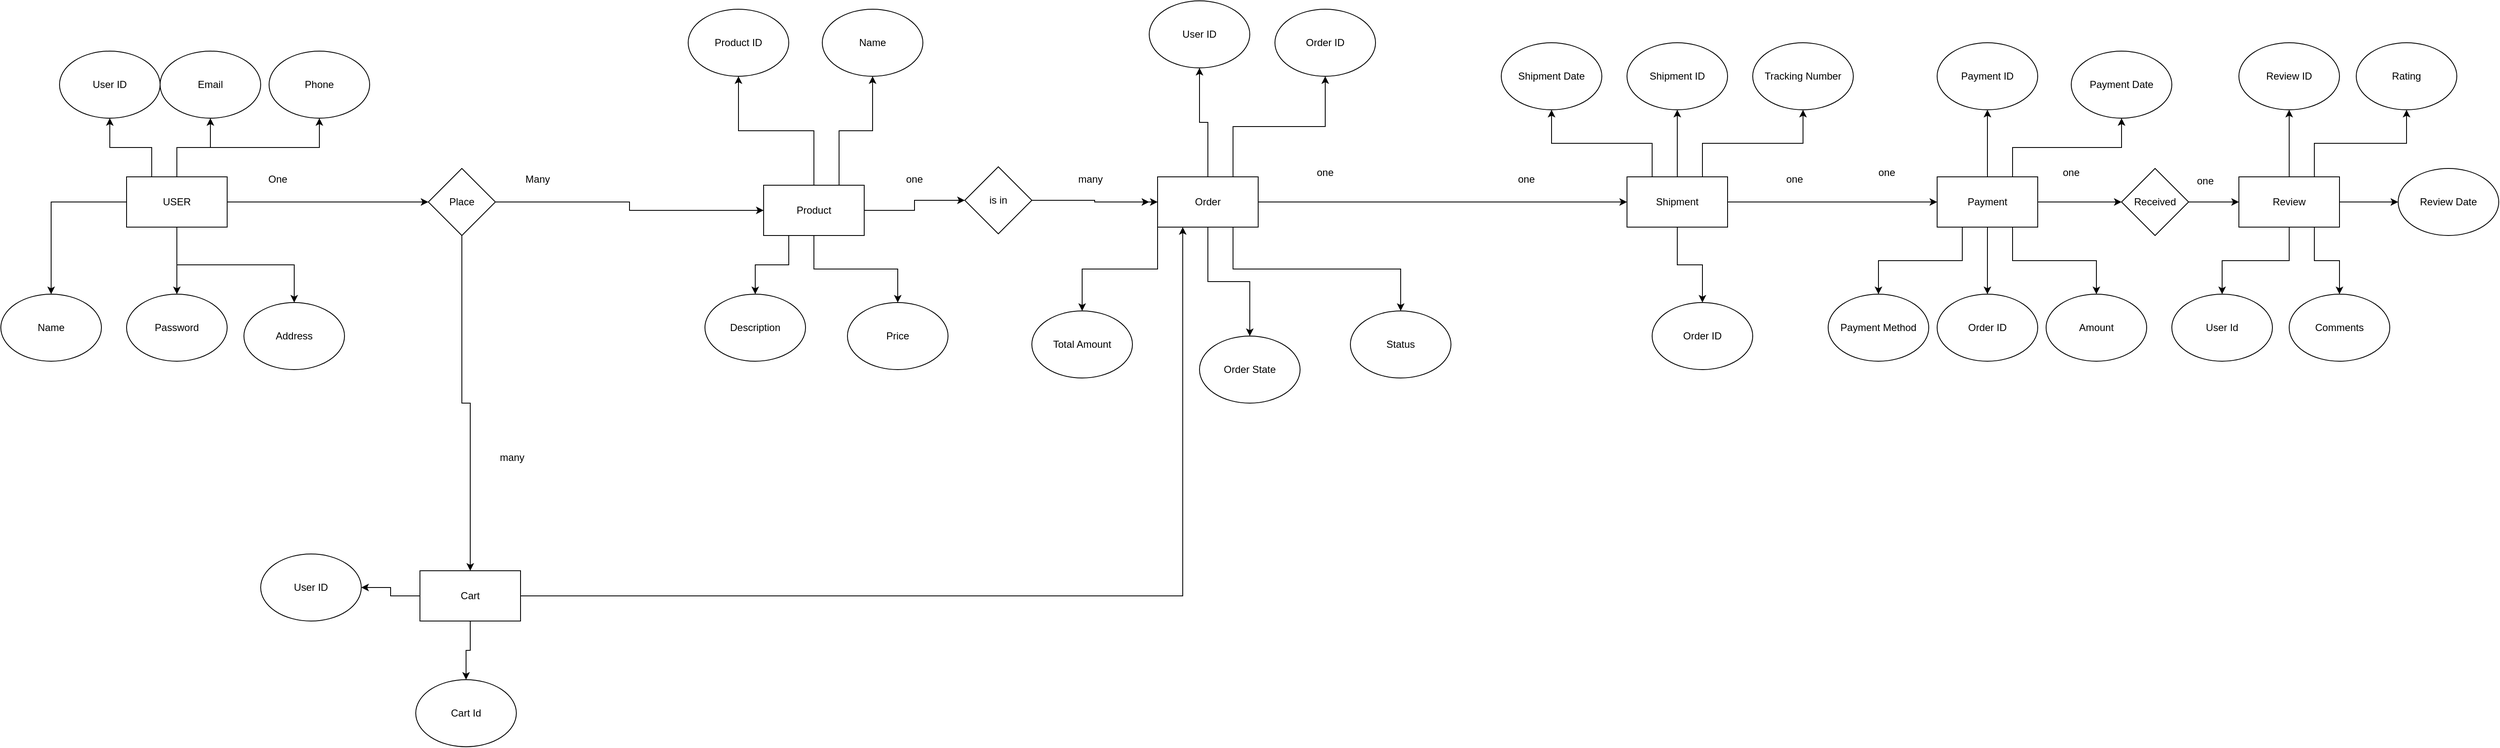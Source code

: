<mxfile version="24.7.1" type="device">
  <diagram name="Page-1" id="Fays0NUYfdHtBnKtTc0u">
    <mxGraphModel dx="1909" dy="1084" grid="1" gridSize="10" guides="1" tooltips="1" connect="1" arrows="1" fold="1" page="1" pageScale="1" pageWidth="850" pageHeight="1100" math="0" shadow="0">
      <root>
        <mxCell id="0" />
        <mxCell id="1" parent="0" />
        <mxCell id="Bz-F8egK2ZSXvE-r41mT-5" value="" style="edgeStyle=orthogonalEdgeStyle;rounded=0;orthogonalLoop=1;jettySize=auto;html=1;" edge="1" parent="1" source="Bz-F8egK2ZSXvE-r41mT-3" target="Bz-F8egK2ZSXvE-r41mT-4">
          <mxGeometry relative="1" as="geometry" />
        </mxCell>
        <mxCell id="Bz-F8egK2ZSXvE-r41mT-15" value="" style="edgeStyle=orthogonalEdgeStyle;rounded=0;orthogonalLoop=1;jettySize=auto;html=1;" edge="1" parent="1" source="Bz-F8egK2ZSXvE-r41mT-3" target="Bz-F8egK2ZSXvE-r41mT-14">
          <mxGeometry relative="1" as="geometry" />
        </mxCell>
        <mxCell id="Bz-F8egK2ZSXvE-r41mT-20" style="edgeStyle=orthogonalEdgeStyle;rounded=0;orthogonalLoop=1;jettySize=auto;html=1;exitX=0.5;exitY=1;exitDx=0;exitDy=0;entryX=0.5;entryY=0;entryDx=0;entryDy=0;" edge="1" parent="1" source="Bz-F8egK2ZSXvE-r41mT-3" target="Bz-F8egK2ZSXvE-r41mT-16">
          <mxGeometry relative="1" as="geometry" />
        </mxCell>
        <mxCell id="Bz-F8egK2ZSXvE-r41mT-27" style="edgeStyle=orthogonalEdgeStyle;rounded=0;orthogonalLoop=1;jettySize=auto;html=1;exitX=0.25;exitY=0;exitDx=0;exitDy=0;entryX=0.5;entryY=1;entryDx=0;entryDy=0;" edge="1" parent="1" source="Bz-F8egK2ZSXvE-r41mT-3" target="Bz-F8egK2ZSXvE-r41mT-11">
          <mxGeometry relative="1" as="geometry" />
        </mxCell>
        <mxCell id="Bz-F8egK2ZSXvE-r41mT-29" style="edgeStyle=orthogonalEdgeStyle;rounded=0;orthogonalLoop=1;jettySize=auto;html=1;exitX=0.5;exitY=1;exitDx=0;exitDy=0;entryX=0.5;entryY=0;entryDx=0;entryDy=0;" edge="1" parent="1" source="Bz-F8egK2ZSXvE-r41mT-3" target="Bz-F8egK2ZSXvE-r41mT-21">
          <mxGeometry relative="1" as="geometry" />
        </mxCell>
        <mxCell id="Bz-F8egK2ZSXvE-r41mT-30" style="edgeStyle=orthogonalEdgeStyle;rounded=0;orthogonalLoop=1;jettySize=auto;html=1;exitX=0.5;exitY=0;exitDx=0;exitDy=0;entryX=0.5;entryY=1;entryDx=0;entryDy=0;" edge="1" parent="1" source="Bz-F8egK2ZSXvE-r41mT-3" target="Bz-F8egK2ZSXvE-r41mT-23">
          <mxGeometry relative="1" as="geometry" />
        </mxCell>
        <mxCell id="Bz-F8egK2ZSXvE-r41mT-31" style="edgeStyle=orthogonalEdgeStyle;rounded=0;orthogonalLoop=1;jettySize=auto;html=1;exitX=0.5;exitY=0;exitDx=0;exitDy=0;entryX=0.5;entryY=1;entryDx=0;entryDy=0;" edge="1" parent="1" source="Bz-F8egK2ZSXvE-r41mT-3" target="Bz-F8egK2ZSXvE-r41mT-17">
          <mxGeometry relative="1" as="geometry" />
        </mxCell>
        <mxCell id="Bz-F8egK2ZSXvE-r41mT-3" value="USER" style="rounded=0;whiteSpace=wrap;html=1;" vertex="1" parent="1">
          <mxGeometry x="180" y="290" width="120" height="60" as="geometry" />
        </mxCell>
        <mxCell id="Bz-F8egK2ZSXvE-r41mT-7" value="" style="edgeStyle=orthogonalEdgeStyle;rounded=0;orthogonalLoop=1;jettySize=auto;html=1;" edge="1" parent="1" source="Bz-F8egK2ZSXvE-r41mT-102" target="Bz-F8egK2ZSXvE-r41mT-6">
          <mxGeometry relative="1" as="geometry" />
        </mxCell>
        <mxCell id="Bz-F8egK2ZSXvE-r41mT-43" value="" style="edgeStyle=orthogonalEdgeStyle;rounded=0;orthogonalLoop=1;jettySize=auto;html=1;" edge="1" parent="1" source="Bz-F8egK2ZSXvE-r41mT-4" target="Bz-F8egK2ZSXvE-r41mT-42">
          <mxGeometry relative="1" as="geometry" />
        </mxCell>
        <mxCell id="Bz-F8egK2ZSXvE-r41mT-107" style="edgeStyle=orthogonalEdgeStyle;rounded=0;orthogonalLoop=1;jettySize=auto;html=1;exitX=1;exitY=0.5;exitDx=0;exitDy=0;" edge="1" parent="1" source="Bz-F8egK2ZSXvE-r41mT-4" target="Bz-F8egK2ZSXvE-r41mT-48">
          <mxGeometry relative="1" as="geometry" />
        </mxCell>
        <mxCell id="Bz-F8egK2ZSXvE-r41mT-4" value="Place" style="rhombus;whiteSpace=wrap;html=1;rounded=0;" vertex="1" parent="1">
          <mxGeometry x="540" y="280" width="80" height="80" as="geometry" />
        </mxCell>
        <mxCell id="Bz-F8egK2ZSXvE-r41mT-34" style="edgeStyle=orthogonalEdgeStyle;rounded=0;orthogonalLoop=1;jettySize=auto;html=1;exitX=0.5;exitY=0;exitDx=0;exitDy=0;" edge="1" parent="1" source="Bz-F8egK2ZSXvE-r41mT-6" target="Bz-F8egK2ZSXvE-r41mT-32">
          <mxGeometry relative="1" as="geometry" />
        </mxCell>
        <mxCell id="Bz-F8egK2ZSXvE-r41mT-35" style="edgeStyle=orthogonalEdgeStyle;rounded=0;orthogonalLoop=1;jettySize=auto;html=1;exitX=0.75;exitY=0;exitDx=0;exitDy=0;" edge="1" parent="1" source="Bz-F8egK2ZSXvE-r41mT-6" target="Bz-F8egK2ZSXvE-r41mT-33">
          <mxGeometry relative="1" as="geometry" />
        </mxCell>
        <mxCell id="Bz-F8egK2ZSXvE-r41mT-37" style="edgeStyle=orthogonalEdgeStyle;rounded=0;orthogonalLoop=1;jettySize=auto;html=1;exitX=0.5;exitY=1;exitDx=0;exitDy=0;" edge="1" parent="1" source="Bz-F8egK2ZSXvE-r41mT-6" target="Bz-F8egK2ZSXvE-r41mT-36">
          <mxGeometry relative="1" as="geometry" />
        </mxCell>
        <mxCell id="Bz-F8egK2ZSXvE-r41mT-39" style="edgeStyle=orthogonalEdgeStyle;rounded=0;orthogonalLoop=1;jettySize=auto;html=1;exitX=0.75;exitY=1;exitDx=0;exitDy=0;entryX=0.5;entryY=0;entryDx=0;entryDy=0;" edge="1" parent="1" source="Bz-F8egK2ZSXvE-r41mT-6" target="Bz-F8egK2ZSXvE-r41mT-38">
          <mxGeometry relative="1" as="geometry" />
        </mxCell>
        <mxCell id="Bz-F8egK2ZSXvE-r41mT-47" value="" style="edgeStyle=orthogonalEdgeStyle;rounded=0;orthogonalLoop=1;jettySize=auto;html=1;" edge="1" parent="1" source="Bz-F8egK2ZSXvE-r41mT-6">
          <mxGeometry relative="1" as="geometry">
            <mxPoint x="1400" y="320" as="targetPoint" />
          </mxGeometry>
        </mxCell>
        <mxCell id="Bz-F8egK2ZSXvE-r41mT-57" value="" style="edgeStyle=orthogonalEdgeStyle;rounded=0;orthogonalLoop=1;jettySize=auto;html=1;" edge="1" parent="1" source="Bz-F8egK2ZSXvE-r41mT-6" target="Bz-F8egK2ZSXvE-r41mT-56">
          <mxGeometry relative="1" as="geometry" />
        </mxCell>
        <mxCell id="Bz-F8egK2ZSXvE-r41mT-101" style="edgeStyle=orthogonalEdgeStyle;rounded=0;orthogonalLoop=1;jettySize=auto;html=1;exitX=0;exitY=1;exitDx=0;exitDy=0;entryX=0.5;entryY=0;entryDx=0;entryDy=0;" edge="1" parent="1" source="Bz-F8egK2ZSXvE-r41mT-6" target="Bz-F8egK2ZSXvE-r41mT-40">
          <mxGeometry relative="1" as="geometry" />
        </mxCell>
        <mxCell id="Bz-F8egK2ZSXvE-r41mT-6" value="Order" style="whiteSpace=wrap;html=1;rounded=0;" vertex="1" parent="1">
          <mxGeometry x="1410" y="290" width="120" height="60" as="geometry" />
        </mxCell>
        <mxCell id="Bz-F8egK2ZSXvE-r41mT-11" value="User ID" style="ellipse;whiteSpace=wrap;html=1;" vertex="1" parent="1">
          <mxGeometry x="100" y="140" width="120" height="80" as="geometry" />
        </mxCell>
        <mxCell id="Bz-F8egK2ZSXvE-r41mT-14" value="Name" style="ellipse;whiteSpace=wrap;html=1;" vertex="1" parent="1">
          <mxGeometry x="30" y="430" width="120" height="80" as="geometry" />
        </mxCell>
        <mxCell id="Bz-F8egK2ZSXvE-r41mT-16" value="Password" style="ellipse;whiteSpace=wrap;html=1;" vertex="1" parent="1">
          <mxGeometry x="180" y="430" width="120" height="80" as="geometry" />
        </mxCell>
        <mxCell id="Bz-F8egK2ZSXvE-r41mT-17" value="Email" style="ellipse;whiteSpace=wrap;html=1;" vertex="1" parent="1">
          <mxGeometry x="220" y="140" width="120" height="80" as="geometry" />
        </mxCell>
        <mxCell id="Bz-F8egK2ZSXvE-r41mT-21" value="Address        " style="ellipse;whiteSpace=wrap;html=1;" vertex="1" parent="1">
          <mxGeometry x="320" y="440" width="120" height="80" as="geometry" />
        </mxCell>
        <mxCell id="Bz-F8egK2ZSXvE-r41mT-23" value="Phone " style="ellipse;whiteSpace=wrap;html=1;" vertex="1" parent="1">
          <mxGeometry x="350" y="140" width="120" height="80" as="geometry" />
        </mxCell>
        <mxCell id="Bz-F8egK2ZSXvE-r41mT-32" value="User ID" style="ellipse;whiteSpace=wrap;html=1;" vertex="1" parent="1">
          <mxGeometry x="1400" y="80" width="120" height="80" as="geometry" />
        </mxCell>
        <mxCell id="Bz-F8egK2ZSXvE-r41mT-33" value="Order ID" style="ellipse;whiteSpace=wrap;html=1;" vertex="1" parent="1">
          <mxGeometry x="1550" y="90" width="120" height="80" as="geometry" />
        </mxCell>
        <mxCell id="Bz-F8egK2ZSXvE-r41mT-36" value="Order State" style="ellipse;whiteSpace=wrap;html=1;" vertex="1" parent="1">
          <mxGeometry x="1460" y="480" width="120" height="80" as="geometry" />
        </mxCell>
        <mxCell id="Bz-F8egK2ZSXvE-r41mT-38" value="Status" style="ellipse;whiteSpace=wrap;html=1;" vertex="1" parent="1">
          <mxGeometry x="1640" y="450" width="120" height="80" as="geometry" />
        </mxCell>
        <mxCell id="Bz-F8egK2ZSXvE-r41mT-40" value="Total Amount" style="ellipse;whiteSpace=wrap;html=1;" vertex="1" parent="1">
          <mxGeometry x="1260" y="450" width="120" height="80" as="geometry" />
        </mxCell>
        <mxCell id="Bz-F8egK2ZSXvE-r41mT-97" style="edgeStyle=orthogonalEdgeStyle;rounded=0;orthogonalLoop=1;jettySize=auto;html=1;exitX=0.5;exitY=1;exitDx=0;exitDy=0;" edge="1" parent="1" source="Bz-F8egK2ZSXvE-r41mT-42" target="Bz-F8egK2ZSXvE-r41mT-96">
          <mxGeometry relative="1" as="geometry" />
        </mxCell>
        <mxCell id="Bz-F8egK2ZSXvE-r41mT-99" style="edgeStyle=orthogonalEdgeStyle;rounded=0;orthogonalLoop=1;jettySize=auto;html=1;exitX=0;exitY=0.5;exitDx=0;exitDy=0;entryX=1;entryY=0.5;entryDx=0;entryDy=0;" edge="1" parent="1" source="Bz-F8egK2ZSXvE-r41mT-42" target="Bz-F8egK2ZSXvE-r41mT-98">
          <mxGeometry relative="1" as="geometry" />
        </mxCell>
        <mxCell id="Bz-F8egK2ZSXvE-r41mT-100" style="edgeStyle=orthogonalEdgeStyle;rounded=0;orthogonalLoop=1;jettySize=auto;html=1;exitX=1;exitY=0.5;exitDx=0;exitDy=0;entryX=0.25;entryY=1;entryDx=0;entryDy=0;" edge="1" parent="1" source="Bz-F8egK2ZSXvE-r41mT-42" target="Bz-F8egK2ZSXvE-r41mT-6">
          <mxGeometry relative="1" as="geometry" />
        </mxCell>
        <mxCell id="Bz-F8egK2ZSXvE-r41mT-42" value="Cart" style="whiteSpace=wrap;html=1;rounded=0;" vertex="1" parent="1">
          <mxGeometry x="530" y="760" width="120" height="60" as="geometry" />
        </mxCell>
        <mxCell id="Bz-F8egK2ZSXvE-r41mT-44" value="One" style="text;html=1;align=center;verticalAlign=middle;resizable=0;points=[];autosize=1;strokeColor=none;fillColor=none;" vertex="1" parent="1">
          <mxGeometry x="335" y="278" width="50" height="30" as="geometry" />
        </mxCell>
        <mxCell id="Bz-F8egK2ZSXvE-r41mT-45" value="Many" style="text;html=1;align=center;verticalAlign=middle;resizable=0;points=[];autosize=1;strokeColor=none;fillColor=none;" vertex="1" parent="1">
          <mxGeometry x="645" y="278" width="50" height="30" as="geometry" />
        </mxCell>
        <mxCell id="Bz-F8egK2ZSXvE-r41mT-50" style="edgeStyle=orthogonalEdgeStyle;rounded=0;orthogonalLoop=1;jettySize=auto;html=1;exitX=0.5;exitY=0;exitDx=0;exitDy=0;entryX=0.5;entryY=1;entryDx=0;entryDy=0;" edge="1" parent="1" source="Bz-F8egK2ZSXvE-r41mT-48" target="Bz-F8egK2ZSXvE-r41mT-49">
          <mxGeometry relative="1" as="geometry" />
        </mxCell>
        <mxCell id="Bz-F8egK2ZSXvE-r41mT-53" style="edgeStyle=orthogonalEdgeStyle;rounded=0;orthogonalLoop=1;jettySize=auto;html=1;exitX=0.25;exitY=1;exitDx=0;exitDy=0;entryX=0.5;entryY=0;entryDx=0;entryDy=0;" edge="1" parent="1" source="Bz-F8egK2ZSXvE-r41mT-48" target="Bz-F8egK2ZSXvE-r41mT-52">
          <mxGeometry relative="1" as="geometry" />
        </mxCell>
        <mxCell id="Bz-F8egK2ZSXvE-r41mT-55" style="edgeStyle=orthogonalEdgeStyle;rounded=0;orthogonalLoop=1;jettySize=auto;html=1;exitX=0.5;exitY=1;exitDx=0;exitDy=0;entryX=0.5;entryY=0;entryDx=0;entryDy=0;" edge="1" parent="1" source="Bz-F8egK2ZSXvE-r41mT-48" target="Bz-F8egK2ZSXvE-r41mT-54">
          <mxGeometry relative="1" as="geometry" />
        </mxCell>
        <mxCell id="Bz-F8egK2ZSXvE-r41mT-58" style="edgeStyle=orthogonalEdgeStyle;rounded=0;orthogonalLoop=1;jettySize=auto;html=1;exitX=0.75;exitY=0;exitDx=0;exitDy=0;entryX=0.5;entryY=1;entryDx=0;entryDy=0;" edge="1" parent="1" source="Bz-F8egK2ZSXvE-r41mT-48" target="Bz-F8egK2ZSXvE-r41mT-51">
          <mxGeometry relative="1" as="geometry" />
        </mxCell>
        <mxCell id="Bz-F8egK2ZSXvE-r41mT-108" style="edgeStyle=orthogonalEdgeStyle;rounded=0;orthogonalLoop=1;jettySize=auto;html=1;exitX=1;exitY=0.5;exitDx=0;exitDy=0;entryX=0;entryY=0.5;entryDx=0;entryDy=0;" edge="1" parent="1" source="Bz-F8egK2ZSXvE-r41mT-48" target="Bz-F8egK2ZSXvE-r41mT-102">
          <mxGeometry relative="1" as="geometry" />
        </mxCell>
        <mxCell id="Bz-F8egK2ZSXvE-r41mT-48" value="Product" style="rounded=0;whiteSpace=wrap;html=1;" vertex="1" parent="1">
          <mxGeometry x="940" y="300" width="120" height="60" as="geometry" />
        </mxCell>
        <mxCell id="Bz-F8egK2ZSXvE-r41mT-49" value="Product ID" style="ellipse;whiteSpace=wrap;html=1;" vertex="1" parent="1">
          <mxGeometry x="850" y="90" width="120" height="80" as="geometry" />
        </mxCell>
        <mxCell id="Bz-F8egK2ZSXvE-r41mT-51" value="Name" style="ellipse;whiteSpace=wrap;html=1;" vertex="1" parent="1">
          <mxGeometry x="1010" y="90" width="120" height="80" as="geometry" />
        </mxCell>
        <mxCell id="Bz-F8egK2ZSXvE-r41mT-52" value="Description " style="ellipse;whiteSpace=wrap;html=1;" vertex="1" parent="1">
          <mxGeometry x="870" y="430" width="120" height="80" as="geometry" />
        </mxCell>
        <mxCell id="Bz-F8egK2ZSXvE-r41mT-54" value="Price" style="ellipse;whiteSpace=wrap;html=1;" vertex="1" parent="1">
          <mxGeometry x="1040" y="440" width="120" height="80" as="geometry" />
        </mxCell>
        <mxCell id="Bz-F8egK2ZSXvE-r41mT-60" value="" style="edgeStyle=orthogonalEdgeStyle;rounded=0;orthogonalLoop=1;jettySize=auto;html=1;" edge="1" parent="1" source="Bz-F8egK2ZSXvE-r41mT-56">
          <mxGeometry relative="1" as="geometry">
            <mxPoint x="2030" y="210" as="targetPoint" />
          </mxGeometry>
        </mxCell>
        <mxCell id="Bz-F8egK2ZSXvE-r41mT-63" style="edgeStyle=orthogonalEdgeStyle;rounded=0;orthogonalLoop=1;jettySize=auto;html=1;exitX=0.5;exitY=1;exitDx=0;exitDy=0;" edge="1" parent="1" source="Bz-F8egK2ZSXvE-r41mT-56" target="Bz-F8egK2ZSXvE-r41mT-62">
          <mxGeometry relative="1" as="geometry" />
        </mxCell>
        <mxCell id="Bz-F8egK2ZSXvE-r41mT-65" style="edgeStyle=orthogonalEdgeStyle;rounded=0;orthogonalLoop=1;jettySize=auto;html=1;exitX=0.25;exitY=0;exitDx=0;exitDy=0;entryX=0.5;entryY=1;entryDx=0;entryDy=0;" edge="1" parent="1" source="Bz-F8egK2ZSXvE-r41mT-56" target="Bz-F8egK2ZSXvE-r41mT-64">
          <mxGeometry relative="1" as="geometry" />
        </mxCell>
        <mxCell id="Bz-F8egK2ZSXvE-r41mT-67" style="edgeStyle=orthogonalEdgeStyle;rounded=0;orthogonalLoop=1;jettySize=auto;html=1;exitX=0.75;exitY=0;exitDx=0;exitDy=0;" edge="1" parent="1" source="Bz-F8egK2ZSXvE-r41mT-56" target="Bz-F8egK2ZSXvE-r41mT-66">
          <mxGeometry relative="1" as="geometry" />
        </mxCell>
        <mxCell id="Bz-F8egK2ZSXvE-r41mT-69" value="" style="edgeStyle=orthogonalEdgeStyle;rounded=0;orthogonalLoop=1;jettySize=auto;html=1;" edge="1" parent="1" source="Bz-F8egK2ZSXvE-r41mT-56" target="Bz-F8egK2ZSXvE-r41mT-68">
          <mxGeometry relative="1" as="geometry" />
        </mxCell>
        <mxCell id="Bz-F8egK2ZSXvE-r41mT-56" value="Shipment" style="whiteSpace=wrap;html=1;rounded=0;" vertex="1" parent="1">
          <mxGeometry x="1970" y="290" width="120" height="60" as="geometry" />
        </mxCell>
        <mxCell id="Bz-F8egK2ZSXvE-r41mT-61" value="Shipment ID" style="ellipse;whiteSpace=wrap;html=1;" vertex="1" parent="1">
          <mxGeometry x="1970" y="130" width="120" height="80" as="geometry" />
        </mxCell>
        <mxCell id="Bz-F8egK2ZSXvE-r41mT-62" value="Order ID" style="ellipse;whiteSpace=wrap;html=1;" vertex="1" parent="1">
          <mxGeometry x="2000" y="440" width="120" height="80" as="geometry" />
        </mxCell>
        <mxCell id="Bz-F8egK2ZSXvE-r41mT-64" value="Shipment Date" style="ellipse;whiteSpace=wrap;html=1;" vertex="1" parent="1">
          <mxGeometry x="1820" y="130" width="120" height="80" as="geometry" />
        </mxCell>
        <mxCell id="Bz-F8egK2ZSXvE-r41mT-66" value="Tracking Number" style="ellipse;whiteSpace=wrap;html=1;" vertex="1" parent="1">
          <mxGeometry x="2120" y="130" width="120" height="80" as="geometry" />
        </mxCell>
        <mxCell id="Bz-F8egK2ZSXvE-r41mT-71" style="edgeStyle=orthogonalEdgeStyle;rounded=0;orthogonalLoop=1;jettySize=auto;html=1;exitX=0.5;exitY=0;exitDx=0;exitDy=0;entryX=0.5;entryY=1;entryDx=0;entryDy=0;" edge="1" parent="1" source="Bz-F8egK2ZSXvE-r41mT-68" target="Bz-F8egK2ZSXvE-r41mT-70">
          <mxGeometry relative="1" as="geometry" />
        </mxCell>
        <mxCell id="Bz-F8egK2ZSXvE-r41mT-73" style="edgeStyle=orthogonalEdgeStyle;rounded=0;orthogonalLoop=1;jettySize=auto;html=1;exitX=0.5;exitY=1;exitDx=0;exitDy=0;entryX=0.5;entryY=0;entryDx=0;entryDy=0;" edge="1" parent="1" source="Bz-F8egK2ZSXvE-r41mT-68" target="Bz-F8egK2ZSXvE-r41mT-72">
          <mxGeometry relative="1" as="geometry" />
        </mxCell>
        <mxCell id="Bz-F8egK2ZSXvE-r41mT-75" style="edgeStyle=orthogonalEdgeStyle;rounded=0;orthogonalLoop=1;jettySize=auto;html=1;exitX=0.75;exitY=0;exitDx=0;exitDy=0;" edge="1" parent="1" source="Bz-F8egK2ZSXvE-r41mT-68" target="Bz-F8egK2ZSXvE-r41mT-74">
          <mxGeometry relative="1" as="geometry" />
        </mxCell>
        <mxCell id="Bz-F8egK2ZSXvE-r41mT-77" style="edgeStyle=orthogonalEdgeStyle;rounded=0;orthogonalLoop=1;jettySize=auto;html=1;exitX=0.75;exitY=1;exitDx=0;exitDy=0;entryX=0.5;entryY=0;entryDx=0;entryDy=0;" edge="1" parent="1" source="Bz-F8egK2ZSXvE-r41mT-68" target="Bz-F8egK2ZSXvE-r41mT-76">
          <mxGeometry relative="1" as="geometry" />
        </mxCell>
        <mxCell id="Bz-F8egK2ZSXvE-r41mT-79" style="edgeStyle=orthogonalEdgeStyle;rounded=0;orthogonalLoop=1;jettySize=auto;html=1;exitX=0.25;exitY=1;exitDx=0;exitDy=0;" edge="1" parent="1" source="Bz-F8egK2ZSXvE-r41mT-68" target="Bz-F8egK2ZSXvE-r41mT-78">
          <mxGeometry relative="1" as="geometry" />
        </mxCell>
        <mxCell id="Bz-F8egK2ZSXvE-r41mT-81" value="" style="edgeStyle=orthogonalEdgeStyle;rounded=0;orthogonalLoop=1;jettySize=auto;html=1;" edge="1" parent="1" source="Bz-F8egK2ZSXvE-r41mT-68" target="Bz-F8egK2ZSXvE-r41mT-80">
          <mxGeometry relative="1" as="geometry" />
        </mxCell>
        <mxCell id="Bz-F8egK2ZSXvE-r41mT-68" value="Payment" style="whiteSpace=wrap;html=1;rounded=0;" vertex="1" parent="1">
          <mxGeometry x="2340" y="290" width="120" height="60" as="geometry" />
        </mxCell>
        <mxCell id="Bz-F8egK2ZSXvE-r41mT-70" value="Payment ID" style="ellipse;whiteSpace=wrap;html=1;" vertex="1" parent="1">
          <mxGeometry x="2340" y="130" width="120" height="80" as="geometry" />
        </mxCell>
        <mxCell id="Bz-F8egK2ZSXvE-r41mT-72" value="Order ID" style="ellipse;whiteSpace=wrap;html=1;" vertex="1" parent="1">
          <mxGeometry x="2340" y="430" width="120" height="80" as="geometry" />
        </mxCell>
        <mxCell id="Bz-F8egK2ZSXvE-r41mT-74" value="Payment Date" style="ellipse;whiteSpace=wrap;html=1;" vertex="1" parent="1">
          <mxGeometry x="2500" y="140" width="120" height="80" as="geometry" />
        </mxCell>
        <mxCell id="Bz-F8egK2ZSXvE-r41mT-76" value="Amount" style="ellipse;whiteSpace=wrap;html=1;" vertex="1" parent="1">
          <mxGeometry x="2470" y="430" width="120" height="80" as="geometry" />
        </mxCell>
        <mxCell id="Bz-F8egK2ZSXvE-r41mT-78" value="Payment Method" style="ellipse;whiteSpace=wrap;html=1;" vertex="1" parent="1">
          <mxGeometry x="2210" y="430" width="120" height="80" as="geometry" />
        </mxCell>
        <mxCell id="Bz-F8egK2ZSXvE-r41mT-85" value="" style="edgeStyle=orthogonalEdgeStyle;rounded=0;orthogonalLoop=1;jettySize=auto;html=1;" edge="1" parent="1" source="Bz-F8egK2ZSXvE-r41mT-80" target="Bz-F8egK2ZSXvE-r41mT-84">
          <mxGeometry relative="1" as="geometry" />
        </mxCell>
        <mxCell id="Bz-F8egK2ZSXvE-r41mT-80" value="Received" style="rhombus;whiteSpace=wrap;html=1;rounded=0;" vertex="1" parent="1">
          <mxGeometry x="2560" y="280" width="80" height="80" as="geometry" />
        </mxCell>
        <mxCell id="Bz-F8egK2ZSXvE-r41mT-87" style="edgeStyle=orthogonalEdgeStyle;rounded=0;orthogonalLoop=1;jettySize=auto;html=1;exitX=0.5;exitY=0;exitDx=0;exitDy=0;entryX=0.5;entryY=1;entryDx=0;entryDy=0;" edge="1" parent="1" source="Bz-F8egK2ZSXvE-r41mT-84" target="Bz-F8egK2ZSXvE-r41mT-86">
          <mxGeometry relative="1" as="geometry" />
        </mxCell>
        <mxCell id="Bz-F8egK2ZSXvE-r41mT-89" style="edgeStyle=orthogonalEdgeStyle;rounded=0;orthogonalLoop=1;jettySize=auto;html=1;exitX=0.5;exitY=1;exitDx=0;exitDy=0;entryX=0.5;entryY=0;entryDx=0;entryDy=0;" edge="1" parent="1" source="Bz-F8egK2ZSXvE-r41mT-84" target="Bz-F8egK2ZSXvE-r41mT-88">
          <mxGeometry relative="1" as="geometry" />
        </mxCell>
        <mxCell id="Bz-F8egK2ZSXvE-r41mT-91" style="edgeStyle=orthogonalEdgeStyle;rounded=0;orthogonalLoop=1;jettySize=auto;html=1;exitX=0.75;exitY=0;exitDx=0;exitDy=0;entryX=0.5;entryY=1;entryDx=0;entryDy=0;" edge="1" parent="1" source="Bz-F8egK2ZSXvE-r41mT-84" target="Bz-F8egK2ZSXvE-r41mT-90">
          <mxGeometry relative="1" as="geometry" />
        </mxCell>
        <mxCell id="Bz-F8egK2ZSXvE-r41mT-93" style="edgeStyle=orthogonalEdgeStyle;rounded=0;orthogonalLoop=1;jettySize=auto;html=1;exitX=0.75;exitY=1;exitDx=0;exitDy=0;" edge="1" parent="1" source="Bz-F8egK2ZSXvE-r41mT-84" target="Bz-F8egK2ZSXvE-r41mT-92">
          <mxGeometry relative="1" as="geometry" />
        </mxCell>
        <mxCell id="Bz-F8egK2ZSXvE-r41mT-95" style="edgeStyle=orthogonalEdgeStyle;rounded=0;orthogonalLoop=1;jettySize=auto;html=1;exitX=1;exitY=0.5;exitDx=0;exitDy=0;entryX=0;entryY=0.5;entryDx=0;entryDy=0;" edge="1" parent="1" source="Bz-F8egK2ZSXvE-r41mT-84" target="Bz-F8egK2ZSXvE-r41mT-94">
          <mxGeometry relative="1" as="geometry" />
        </mxCell>
        <mxCell id="Bz-F8egK2ZSXvE-r41mT-84" value="Review" style="whiteSpace=wrap;html=1;rounded=0;" vertex="1" parent="1">
          <mxGeometry x="2700" y="290" width="120" height="60" as="geometry" />
        </mxCell>
        <mxCell id="Bz-F8egK2ZSXvE-r41mT-86" value="Review ID" style="ellipse;whiteSpace=wrap;html=1;" vertex="1" parent="1">
          <mxGeometry x="2700" y="130" width="120" height="80" as="geometry" />
        </mxCell>
        <mxCell id="Bz-F8egK2ZSXvE-r41mT-88" value="User Id" style="ellipse;whiteSpace=wrap;html=1;" vertex="1" parent="1">
          <mxGeometry x="2620" y="430" width="120" height="80" as="geometry" />
        </mxCell>
        <mxCell id="Bz-F8egK2ZSXvE-r41mT-90" value="Rating" style="ellipse;whiteSpace=wrap;html=1;" vertex="1" parent="1">
          <mxGeometry x="2840" y="130" width="120" height="80" as="geometry" />
        </mxCell>
        <mxCell id="Bz-F8egK2ZSXvE-r41mT-92" value="Comments" style="ellipse;whiteSpace=wrap;html=1;" vertex="1" parent="1">
          <mxGeometry x="2760" y="430" width="120" height="80" as="geometry" />
        </mxCell>
        <mxCell id="Bz-F8egK2ZSXvE-r41mT-94" value="Review Date" style="ellipse;whiteSpace=wrap;html=1;" vertex="1" parent="1">
          <mxGeometry x="2890" y="280" width="120" height="80" as="geometry" />
        </mxCell>
        <mxCell id="Bz-F8egK2ZSXvE-r41mT-96" value="Cart Id" style="ellipse;whiteSpace=wrap;html=1;" vertex="1" parent="1">
          <mxGeometry x="525" y="890" width="120" height="80" as="geometry" />
        </mxCell>
        <mxCell id="Bz-F8egK2ZSXvE-r41mT-98" value="User ID" style="ellipse;whiteSpace=wrap;html=1;" vertex="1" parent="1">
          <mxGeometry x="340" y="740" width="120" height="80" as="geometry" />
        </mxCell>
        <mxCell id="Bz-F8egK2ZSXvE-r41mT-102" value="is in" style="rhombus;whiteSpace=wrap;html=1;rounded=0;" vertex="1" parent="1">
          <mxGeometry x="1180" y="278" width="80" height="80" as="geometry" />
        </mxCell>
        <mxCell id="Bz-F8egK2ZSXvE-r41mT-105" value="one" style="text;html=1;align=center;verticalAlign=middle;whiteSpace=wrap;rounded=0;" vertex="1" parent="1">
          <mxGeometry x="1090" y="278" width="60" height="30" as="geometry" />
        </mxCell>
        <mxCell id="Bz-F8egK2ZSXvE-r41mT-106" value="many" style="text;html=1;align=center;verticalAlign=middle;whiteSpace=wrap;rounded=0;" vertex="1" parent="1">
          <mxGeometry x="1300" y="278" width="60" height="30" as="geometry" />
        </mxCell>
        <mxCell id="Bz-F8egK2ZSXvE-r41mT-109" value="many" style="text;html=1;align=center;verticalAlign=middle;whiteSpace=wrap;rounded=0;" vertex="1" parent="1">
          <mxGeometry x="610" y="610" width="60" height="30" as="geometry" />
        </mxCell>
        <mxCell id="Bz-F8egK2ZSXvE-r41mT-110" value="one" style="text;html=1;align=center;verticalAlign=middle;whiteSpace=wrap;rounded=0;" vertex="1" parent="1">
          <mxGeometry x="1580" y="270" width="60" height="30" as="geometry" />
        </mxCell>
        <mxCell id="Bz-F8egK2ZSXvE-r41mT-111" value="one" style="text;html=1;align=center;verticalAlign=middle;whiteSpace=wrap;rounded=0;" vertex="1" parent="1">
          <mxGeometry x="1820" y="278" width="60" height="30" as="geometry" />
        </mxCell>
        <mxCell id="Bz-F8egK2ZSXvE-r41mT-112" value="one" style="text;html=1;align=center;verticalAlign=middle;whiteSpace=wrap;rounded=0;" vertex="1" parent="1">
          <mxGeometry x="2140" y="278" width="60" height="30" as="geometry" />
        </mxCell>
        <mxCell id="Bz-F8egK2ZSXvE-r41mT-113" value="one" style="text;html=1;align=center;verticalAlign=middle;whiteSpace=wrap;rounded=0;" vertex="1" parent="1">
          <mxGeometry x="2250" y="270" width="60" height="30" as="geometry" />
        </mxCell>
        <mxCell id="Bz-F8egK2ZSXvE-r41mT-114" value="one" style="text;html=1;align=center;verticalAlign=middle;whiteSpace=wrap;rounded=0;" vertex="1" parent="1">
          <mxGeometry x="2470" y="270" width="60" height="30" as="geometry" />
        </mxCell>
        <mxCell id="Bz-F8egK2ZSXvE-r41mT-115" value="one" style="text;html=1;align=center;verticalAlign=middle;whiteSpace=wrap;rounded=0;" vertex="1" parent="1">
          <mxGeometry x="2630" y="280" width="60" height="30" as="geometry" />
        </mxCell>
      </root>
    </mxGraphModel>
  </diagram>
</mxfile>

